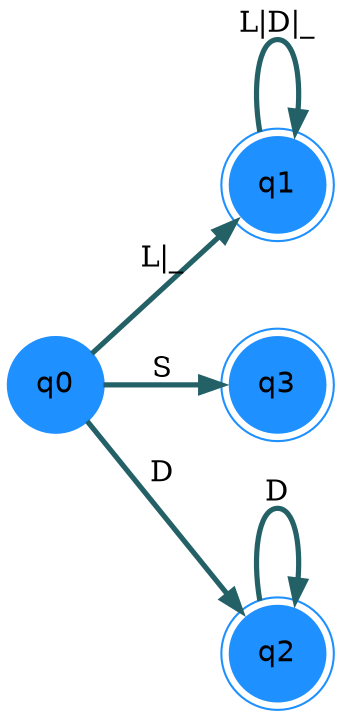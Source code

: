 digraph automa {
nodesep=0.6;
rankdir=LR;
node [shape = circle, color=dodgerblue,style=filled,fontname ="helvetica"];
edge[penwidth=2.5, color="#246167"]
nodoRaiz[label="q0"];
nodoLetra[shape=doublecircle,label="q1"];
nodoRaiz->nodoLetra[label="L|_"];
nodoLetra->nodoLetra[label="L|D|_"];
nodoSimbolo [shape=doublecircle, label="q3"];
nodoRaiz->nodoSimbolo[label="S"];
nodoDigito[shape=doublecircle,label="q2"];
nodoRaiz->nodoDigito[label="D"];
nodoDigito->nodoDigito[label="D"];
}
